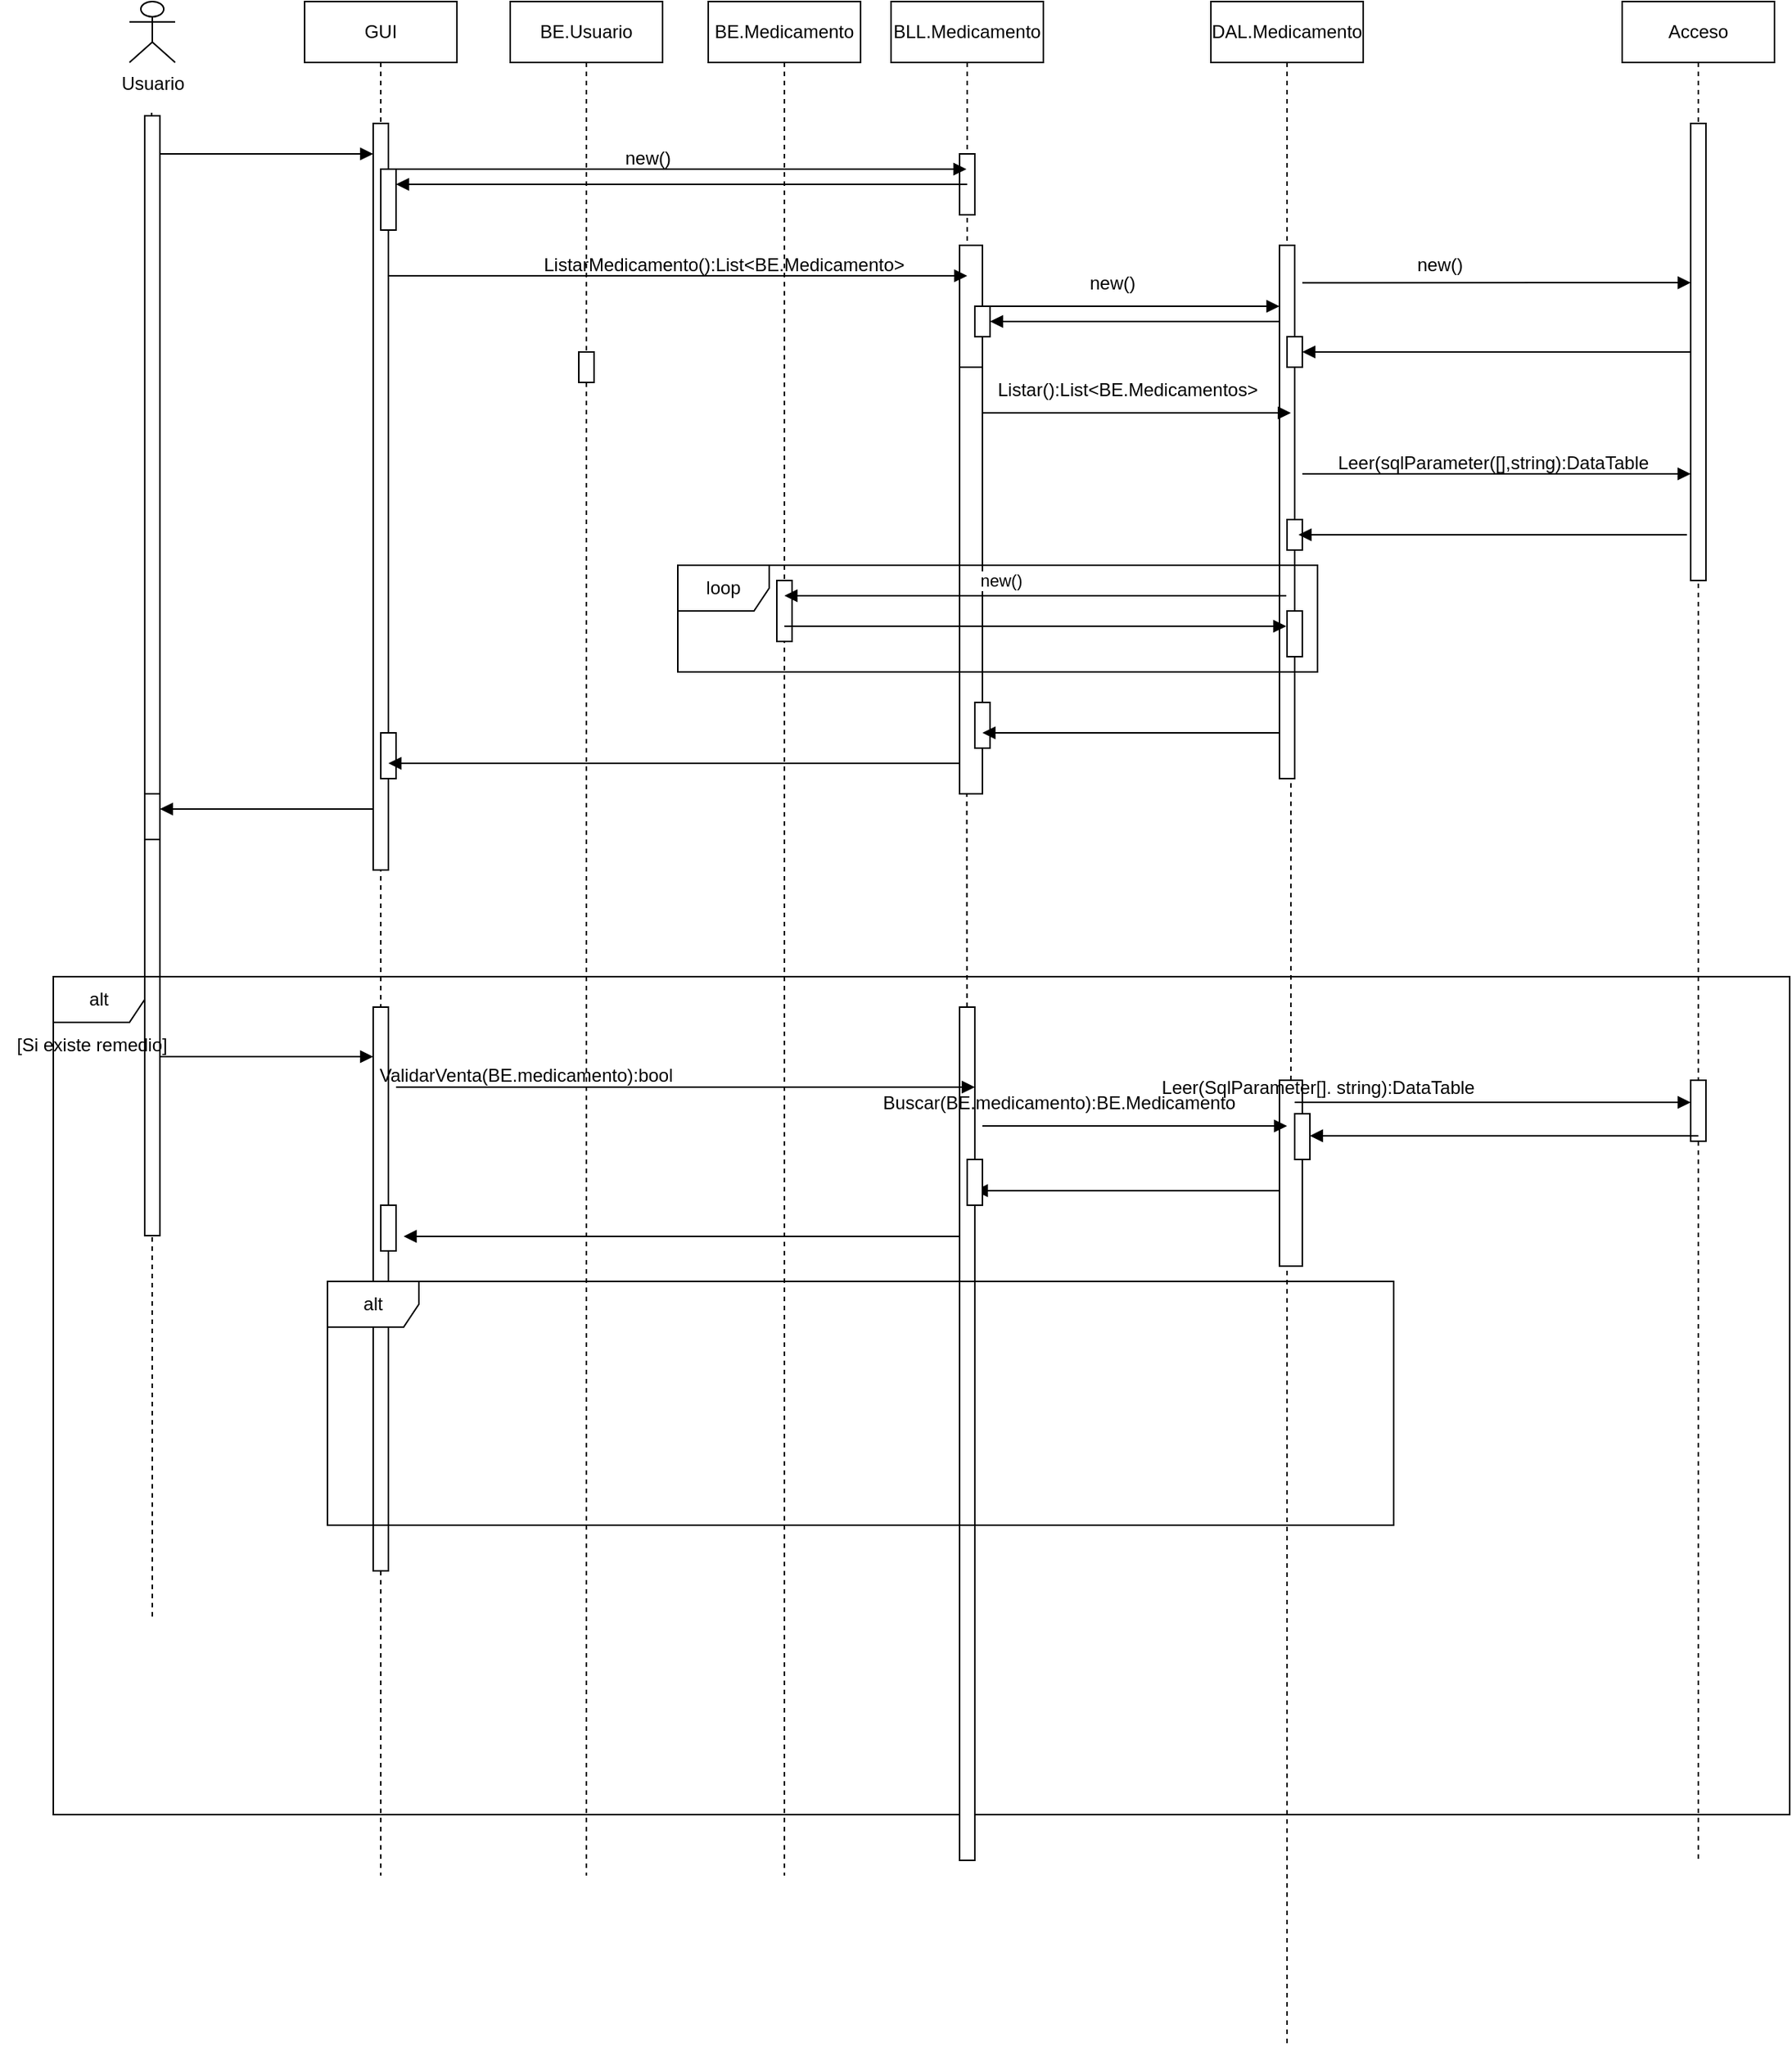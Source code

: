 <mxfile version="21.5.1" type="github">
  <diagram name="Page-1" id="2YBvvXClWsGukQMizWep">
    <mxGraphModel dx="1179" dy="549" grid="1" gridSize="10" guides="1" tooltips="1" connect="1" arrows="1" fold="1" page="1" pageScale="1" pageWidth="850" pageHeight="1100" math="0" shadow="0">
      <root>
        <mxCell id="0" />
        <mxCell id="1" parent="0" />
        <mxCell id="_Lcph79OAWCB3DBtrbPI-2" value="GUI" style="shape=umlLifeline;perimeter=lifelinePerimeter;whiteSpace=wrap;html=1;container=0;dropTarget=0;collapsible=0;recursiveResize=0;outlineConnect=0;portConstraint=eastwest;newEdgeStyle={&quot;edgeStyle&quot;:&quot;elbowEdgeStyle&quot;,&quot;elbow&quot;:&quot;vertical&quot;,&quot;curved&quot;:0,&quot;rounded&quot;:0};" vertex="1" parent="1">
          <mxGeometry x="375" y="40" width="100" height="1230" as="geometry" />
        </mxCell>
        <mxCell id="_Lcph79OAWCB3DBtrbPI-3" value="" style="html=1;points=[];perimeter=orthogonalPerimeter;outlineConnect=0;targetShapes=umlLifeline;portConstraint=eastwest;newEdgeStyle={&quot;edgeStyle&quot;:&quot;elbowEdgeStyle&quot;,&quot;elbow&quot;:&quot;vertical&quot;,&quot;curved&quot;:0,&quot;rounded&quot;:0};" vertex="1" parent="_Lcph79OAWCB3DBtrbPI-2">
          <mxGeometry x="45" y="80" width="10" height="490" as="geometry" />
        </mxCell>
        <mxCell id="_Lcph79OAWCB3DBtrbPI-26" value="" style="html=1;points=[];perimeter=orthogonalPerimeter;outlineConnect=0;targetShapes=umlLifeline;portConstraint=eastwest;newEdgeStyle={&quot;edgeStyle&quot;:&quot;elbowEdgeStyle&quot;,&quot;elbow&quot;:&quot;vertical&quot;,&quot;curved&quot;:0,&quot;rounded&quot;:0};" vertex="1" parent="_Lcph79OAWCB3DBtrbPI-2">
          <mxGeometry x="50" y="110" width="10" height="40" as="geometry" />
        </mxCell>
        <mxCell id="_Lcph79OAWCB3DBtrbPI-74" value="" style="html=1;points=[];perimeter=orthogonalPerimeter;outlineConnect=0;targetShapes=umlLifeline;portConstraint=eastwest;newEdgeStyle={&quot;edgeStyle&quot;:&quot;elbowEdgeStyle&quot;,&quot;elbow&quot;:&quot;vertical&quot;,&quot;curved&quot;:0,&quot;rounded&quot;:0};" vertex="1" parent="_Lcph79OAWCB3DBtrbPI-2">
          <mxGeometry x="50" y="480" width="10" height="30" as="geometry" />
        </mxCell>
        <mxCell id="_Lcph79OAWCB3DBtrbPI-4" value="BE.Usuario" style="shape=umlLifeline;perimeter=lifelinePerimeter;whiteSpace=wrap;html=1;container=0;dropTarget=0;collapsible=0;recursiveResize=0;outlineConnect=0;portConstraint=eastwest;newEdgeStyle={&quot;edgeStyle&quot;:&quot;elbowEdgeStyle&quot;,&quot;elbow&quot;:&quot;vertical&quot;,&quot;curved&quot;:0,&quot;rounded&quot;:0};" vertex="1" parent="1">
          <mxGeometry x="510" y="40" width="100" height="1230" as="geometry" />
        </mxCell>
        <mxCell id="_Lcph79OAWCB3DBtrbPI-5" value="" style="html=1;points=[];perimeter=orthogonalPerimeter;outlineConnect=0;targetShapes=umlLifeline;portConstraint=eastwest;newEdgeStyle={&quot;edgeStyle&quot;:&quot;elbowEdgeStyle&quot;,&quot;elbow&quot;:&quot;vertical&quot;,&quot;curved&quot;:0,&quot;rounded&quot;:0};" vertex="1" parent="_Lcph79OAWCB3DBtrbPI-4">
          <mxGeometry x="45" y="230" width="10" height="20" as="geometry" />
        </mxCell>
        <mxCell id="_Lcph79OAWCB3DBtrbPI-6" value="BE.Medicamento" style="shape=umlLifeline;perimeter=lifelinePerimeter;whiteSpace=wrap;html=1;container=0;dropTarget=0;collapsible=0;recursiveResize=0;outlineConnect=0;portConstraint=eastwest;newEdgeStyle={&quot;edgeStyle&quot;:&quot;elbowEdgeStyle&quot;,&quot;elbow&quot;:&quot;vertical&quot;,&quot;curved&quot;:0,&quot;rounded&quot;:0};" vertex="1" parent="1">
          <mxGeometry x="640" y="40" width="100" height="1230" as="geometry" />
        </mxCell>
        <mxCell id="_Lcph79OAWCB3DBtrbPI-7" value="" style="html=1;points=[];perimeter=orthogonalPerimeter;outlineConnect=0;targetShapes=umlLifeline;portConstraint=eastwest;newEdgeStyle={&quot;edgeStyle&quot;:&quot;elbowEdgeStyle&quot;,&quot;elbow&quot;:&quot;vertical&quot;,&quot;curved&quot;:0,&quot;rounded&quot;:0};" vertex="1" parent="_Lcph79OAWCB3DBtrbPI-6">
          <mxGeometry x="45" y="380" width="10" height="40" as="geometry" />
        </mxCell>
        <mxCell id="_Lcph79OAWCB3DBtrbPI-8" value="BLL.Medicamento" style="shape=umlLifeline;perimeter=lifelinePerimeter;whiteSpace=wrap;html=1;container=0;dropTarget=0;collapsible=0;recursiveResize=0;outlineConnect=0;portConstraint=eastwest;newEdgeStyle={&quot;edgeStyle&quot;:&quot;elbowEdgeStyle&quot;,&quot;elbow&quot;:&quot;vertical&quot;,&quot;curved&quot;:0,&quot;rounded&quot;:0};" vertex="1" parent="1">
          <mxGeometry x="760" y="40" width="100" height="520" as="geometry" />
        </mxCell>
        <mxCell id="_Lcph79OAWCB3DBtrbPI-9" value="" style="html=1;points=[];perimeter=orthogonalPerimeter;outlineConnect=0;targetShapes=umlLifeline;portConstraint=eastwest;newEdgeStyle={&quot;edgeStyle&quot;:&quot;elbowEdgeStyle&quot;,&quot;elbow&quot;:&quot;vertical&quot;,&quot;curved&quot;:0,&quot;rounded&quot;:0};" vertex="1" parent="_Lcph79OAWCB3DBtrbPI-8">
          <mxGeometry x="45" y="100" width="10" height="40" as="geometry" />
        </mxCell>
        <mxCell id="_Lcph79OAWCB3DBtrbPI-28" value="" style="html=1;points=[];perimeter=orthogonalPerimeter;outlineConnect=0;targetShapes=umlLifeline;portConstraint=eastwest;newEdgeStyle={&quot;edgeStyle&quot;:&quot;elbowEdgeStyle&quot;,&quot;elbow&quot;:&quot;vertical&quot;,&quot;curved&quot;:0,&quot;rounded&quot;:0};" vertex="1" parent="_Lcph79OAWCB3DBtrbPI-8">
          <mxGeometry x="45" y="160" width="15" height="80" as="geometry" />
        </mxCell>
        <mxCell id="_Lcph79OAWCB3DBtrbPI-35" value="" style="html=1;points=[];perimeter=orthogonalPerimeter;outlineConnect=0;targetShapes=umlLifeline;portConstraint=eastwest;newEdgeStyle={&quot;edgeStyle&quot;:&quot;elbowEdgeStyle&quot;,&quot;elbow&quot;:&quot;vertical&quot;,&quot;curved&quot;:0,&quot;rounded&quot;:0};" vertex="1" parent="_Lcph79OAWCB3DBtrbPI-8">
          <mxGeometry x="55" y="200" width="10" height="20" as="geometry" />
        </mxCell>
        <mxCell id="_Lcph79OAWCB3DBtrbPI-41" value="" style="html=1;points=[];perimeter=orthogonalPerimeter;outlineConnect=0;targetShapes=umlLifeline;portConstraint=eastwest;newEdgeStyle={&quot;edgeStyle&quot;:&quot;elbowEdgeStyle&quot;,&quot;elbow&quot;:&quot;vertical&quot;,&quot;curved&quot;:0,&quot;rounded&quot;:0};" vertex="1" parent="_Lcph79OAWCB3DBtrbPI-8">
          <mxGeometry x="45" y="240" width="15" height="280" as="geometry" />
        </mxCell>
        <mxCell id="_Lcph79OAWCB3DBtrbPI-68" value="" style="html=1;points=[];perimeter=orthogonalPerimeter;outlineConnect=0;targetShapes=umlLifeline;portConstraint=eastwest;newEdgeStyle={&quot;edgeStyle&quot;:&quot;elbowEdgeStyle&quot;,&quot;elbow&quot;:&quot;vertical&quot;,&quot;curved&quot;:0,&quot;rounded&quot;:0};" vertex="1" parent="_Lcph79OAWCB3DBtrbPI-8">
          <mxGeometry x="55" y="460" width="10" height="30" as="geometry" />
        </mxCell>
        <mxCell id="_Lcph79OAWCB3DBtrbPI-10" value="Usuario&lt;br&gt;" style="shape=umlActor;verticalLabelPosition=bottom;verticalAlign=top;html=1;outlineConnect=0;" vertex="1" parent="1">
          <mxGeometry x="260" y="40" width="30" height="40" as="geometry" />
        </mxCell>
        <mxCell id="_Lcph79OAWCB3DBtrbPI-12" value="" style="html=1;verticalAlign=bottom;endArrow=block;edgeStyle=elbowEdgeStyle;elbow=vertical;curved=0;rounded=0;" edge="1" parent="1">
          <mxGeometry relative="1" as="geometry">
            <mxPoint x="280" y="140" as="sourcePoint" />
            <Array as="points" />
            <mxPoint x="420" y="140" as="targetPoint" />
          </mxGeometry>
        </mxCell>
        <mxCell id="_Lcph79OAWCB3DBtrbPI-19" value="" style="endArrow=none;dashed=1;html=1;rounded=0;" edge="1" parent="1">
          <mxGeometry width="50" height="50" relative="1" as="geometry">
            <mxPoint x="275" y="1100" as="sourcePoint" />
            <mxPoint x="274.58" y="110" as="targetPoint" />
          </mxGeometry>
        </mxCell>
        <mxCell id="_Lcph79OAWCB3DBtrbPI-20" value="DAL.Medicamento" style="shape=umlLifeline;perimeter=lifelinePerimeter;whiteSpace=wrap;html=1;container=0;dropTarget=0;collapsible=0;recursiveResize=0;outlineConnect=0;portConstraint=eastwest;newEdgeStyle={&quot;edgeStyle&quot;:&quot;elbowEdgeStyle&quot;,&quot;elbow&quot;:&quot;vertical&quot;,&quot;curved&quot;:0,&quot;rounded&quot;:0};" vertex="1" parent="1">
          <mxGeometry x="970" y="40" width="100" height="510" as="geometry" />
        </mxCell>
        <mxCell id="_Lcph79OAWCB3DBtrbPI-21" value="" style="html=1;points=[];perimeter=orthogonalPerimeter;outlineConnect=0;targetShapes=umlLifeline;portConstraint=eastwest;newEdgeStyle={&quot;edgeStyle&quot;:&quot;elbowEdgeStyle&quot;,&quot;elbow&quot;:&quot;vertical&quot;,&quot;curved&quot;:0,&quot;rounded&quot;:0};" vertex="1" parent="_Lcph79OAWCB3DBtrbPI-20">
          <mxGeometry x="45" y="160" width="10" height="350" as="geometry" />
        </mxCell>
        <mxCell id="_Lcph79OAWCB3DBtrbPI-50" value="" style="html=1;points=[];perimeter=orthogonalPerimeter;outlineConnect=0;targetShapes=umlLifeline;portConstraint=eastwest;newEdgeStyle={&quot;edgeStyle&quot;:&quot;elbowEdgeStyle&quot;,&quot;elbow&quot;:&quot;vertical&quot;,&quot;curved&quot;:0,&quot;rounded&quot;:0};" vertex="1" parent="_Lcph79OAWCB3DBtrbPI-20">
          <mxGeometry x="50" y="220" width="10" height="20" as="geometry" />
        </mxCell>
        <mxCell id="_Lcph79OAWCB3DBtrbPI-57" value="" style="html=1;points=[];perimeter=orthogonalPerimeter;outlineConnect=0;targetShapes=umlLifeline;portConstraint=eastwest;newEdgeStyle={&quot;edgeStyle&quot;:&quot;elbowEdgeStyle&quot;,&quot;elbow&quot;:&quot;vertical&quot;,&quot;curved&quot;:0,&quot;rounded&quot;:0};" vertex="1" parent="_Lcph79OAWCB3DBtrbPI-20">
          <mxGeometry x="50" y="340" width="10" height="20" as="geometry" />
        </mxCell>
        <mxCell id="_Lcph79OAWCB3DBtrbPI-59" value="" style="html=1;points=[];perimeter=orthogonalPerimeter;outlineConnect=0;targetShapes=umlLifeline;portConstraint=eastwest;newEdgeStyle={&quot;edgeStyle&quot;:&quot;elbowEdgeStyle&quot;,&quot;elbow&quot;:&quot;vertical&quot;,&quot;curved&quot;:0,&quot;rounded&quot;:0};" vertex="1" parent="_Lcph79OAWCB3DBtrbPI-20">
          <mxGeometry x="50" y="400" width="10" height="30" as="geometry" />
        </mxCell>
        <mxCell id="_Lcph79OAWCB3DBtrbPI-22" value="Acceso" style="shape=umlLifeline;perimeter=lifelinePerimeter;whiteSpace=wrap;html=1;container=0;dropTarget=0;collapsible=0;recursiveResize=0;outlineConnect=0;portConstraint=eastwest;newEdgeStyle={&quot;edgeStyle&quot;:&quot;elbowEdgeStyle&quot;,&quot;elbow&quot;:&quot;vertical&quot;,&quot;curved&quot;:0,&quot;rounded&quot;:0};" vertex="1" parent="1">
          <mxGeometry x="1240" y="40" width="100" height="1220" as="geometry" />
        </mxCell>
        <mxCell id="_Lcph79OAWCB3DBtrbPI-23" value="" style="html=1;points=[];perimeter=orthogonalPerimeter;outlineConnect=0;targetShapes=umlLifeline;portConstraint=eastwest;newEdgeStyle={&quot;edgeStyle&quot;:&quot;elbowEdgeStyle&quot;,&quot;elbow&quot;:&quot;vertical&quot;,&quot;curved&quot;:0,&quot;rounded&quot;:0};" vertex="1" parent="_Lcph79OAWCB3DBtrbPI-22">
          <mxGeometry x="45" y="80" width="10" height="300" as="geometry" />
        </mxCell>
        <mxCell id="_Lcph79OAWCB3DBtrbPI-130" value="" style="html=1;points=[];perimeter=orthogonalPerimeter;outlineConnect=0;targetShapes=umlLifeline;portConstraint=eastwest;newEdgeStyle={&quot;edgeStyle&quot;:&quot;elbowEdgeStyle&quot;,&quot;elbow&quot;:&quot;vertical&quot;,&quot;curved&quot;:0,&quot;rounded&quot;:0};" vertex="1" parent="_Lcph79OAWCB3DBtrbPI-22">
          <mxGeometry x="45" y="708" width="10" height="40" as="geometry" />
        </mxCell>
        <mxCell id="_Lcph79OAWCB3DBtrbPI-24" value="" style="html=1;verticalAlign=bottom;endArrow=block;edgeStyle=elbowEdgeStyle;elbow=vertical;curved=0;rounded=0;" edge="1" parent="1" target="_Lcph79OAWCB3DBtrbPI-8">
          <mxGeometry relative="1" as="geometry">
            <mxPoint x="430" y="150" as="sourcePoint" />
            <Array as="points" />
            <mxPoint x="570" y="150" as="targetPoint" />
          </mxGeometry>
        </mxCell>
        <mxCell id="_Lcph79OAWCB3DBtrbPI-25" value="" style="html=1;verticalAlign=bottom;endArrow=block;edgeStyle=elbowEdgeStyle;elbow=vertical;curved=0;rounded=0;" edge="1" parent="1" target="_Lcph79OAWCB3DBtrbPI-26">
          <mxGeometry relative="1" as="geometry">
            <mxPoint x="440" y="160" as="sourcePoint" />
            <Array as="points">
              <mxPoint x="810" y="160" />
            </Array>
            <mxPoint x="440" y="160" as="targetPoint" />
          </mxGeometry>
        </mxCell>
        <mxCell id="_Lcph79OAWCB3DBtrbPI-27" value="new()" style="text;html=1;align=center;verticalAlign=middle;resizable=0;points=[];autosize=1;strokeColor=none;fillColor=none;" vertex="1" parent="1">
          <mxGeometry x="575" y="128" width="50" height="30" as="geometry" />
        </mxCell>
        <mxCell id="_Lcph79OAWCB3DBtrbPI-30" value="" style="html=1;verticalAlign=bottom;endArrow=block;edgeStyle=elbowEdgeStyle;elbow=vertical;curved=0;rounded=0;" edge="1" parent="1">
          <mxGeometry relative="1" as="geometry">
            <mxPoint x="430" y="220" as="sourcePoint" />
            <Array as="points" />
            <mxPoint x="810" y="220" as="targetPoint" />
          </mxGeometry>
        </mxCell>
        <mxCell id="_Lcph79OAWCB3DBtrbPI-31" value="ListarMedicamento():List&amp;lt;BE.Medicamento&amp;gt;" style="text;html=1;align=center;verticalAlign=middle;resizable=0;points=[];autosize=1;strokeColor=none;fillColor=none;" vertex="1" parent="1">
          <mxGeometry x="520" y="198" width="260" height="30" as="geometry" />
        </mxCell>
        <mxCell id="_Lcph79OAWCB3DBtrbPI-33" value="" style="html=1;verticalAlign=bottom;endArrow=block;edgeStyle=elbowEdgeStyle;elbow=vertical;curved=0;rounded=0;" edge="1" parent="1" source="_Lcph79OAWCB3DBtrbPI-28" target="_Lcph79OAWCB3DBtrbPI-21">
          <mxGeometry relative="1" as="geometry">
            <mxPoint x="820" y="220" as="sourcePoint" />
            <Array as="points" />
            <mxPoint x="930" y="220" as="targetPoint" />
          </mxGeometry>
        </mxCell>
        <mxCell id="_Lcph79OAWCB3DBtrbPI-34" value="new()" style="text;html=1;align=center;verticalAlign=middle;resizable=0;points=[];autosize=1;strokeColor=none;fillColor=none;" vertex="1" parent="1">
          <mxGeometry x="880" y="210" width="50" height="30" as="geometry" />
        </mxCell>
        <mxCell id="_Lcph79OAWCB3DBtrbPI-40" value="" style="html=1;verticalAlign=bottom;endArrow=block;edgeStyle=elbowEdgeStyle;elbow=vertical;curved=0;rounded=0;" edge="1" parent="1" source="_Lcph79OAWCB3DBtrbPI-21" target="_Lcph79OAWCB3DBtrbPI-35">
          <mxGeometry relative="1" as="geometry">
            <mxPoint x="910" y="250" as="sourcePoint" />
            <Array as="points">
              <mxPoint x="940" y="250" />
            </Array>
            <mxPoint x="830" y="250" as="targetPoint" />
          </mxGeometry>
        </mxCell>
        <mxCell id="_Lcph79OAWCB3DBtrbPI-45" value="" style="html=1;verticalAlign=bottom;endArrow=block;edgeStyle=elbowEdgeStyle;elbow=vertical;curved=0;rounded=0;entryX=0.5;entryY=0.765;entryDx=0;entryDy=0;entryPerimeter=0;" edge="1" parent="1">
          <mxGeometry relative="1" as="geometry">
            <mxPoint x="820" y="310" as="sourcePoint" />
            <Array as="points" />
            <mxPoint x="1022.5" y="310.05" as="targetPoint" />
          </mxGeometry>
        </mxCell>
        <mxCell id="_Lcph79OAWCB3DBtrbPI-46" value="Listar():List&amp;lt;BE.Medicamentos&amp;gt;" style="text;html=1;align=center;verticalAlign=middle;resizable=0;points=[];autosize=1;strokeColor=none;fillColor=none;" vertex="1" parent="1">
          <mxGeometry x="820" y="280" width="190" height="30" as="geometry" />
        </mxCell>
        <mxCell id="_Lcph79OAWCB3DBtrbPI-47" value="" style="html=1;verticalAlign=bottom;endArrow=block;edgeStyle=elbowEdgeStyle;elbow=vertical;curved=0;rounded=0;" edge="1" parent="1" target="_Lcph79OAWCB3DBtrbPI-23">
          <mxGeometry relative="1" as="geometry">
            <mxPoint x="1030" y="224.58" as="sourcePoint" />
            <Array as="points" />
            <mxPoint x="1225" y="224.58" as="targetPoint" />
          </mxGeometry>
        </mxCell>
        <mxCell id="_Lcph79OAWCB3DBtrbPI-48" value="new()" style="text;html=1;align=center;verticalAlign=middle;resizable=0;points=[];autosize=1;strokeColor=none;fillColor=none;" vertex="1" parent="1">
          <mxGeometry x="1095" y="198" width="50" height="30" as="geometry" />
        </mxCell>
        <mxCell id="_Lcph79OAWCB3DBtrbPI-49" value="" style="html=1;verticalAlign=bottom;endArrow=block;edgeStyle=elbowEdgeStyle;elbow=vertical;curved=0;rounded=0;" edge="1" parent="1" source="_Lcph79OAWCB3DBtrbPI-23" target="_Lcph79OAWCB3DBtrbPI-50">
          <mxGeometry relative="1" as="geometry">
            <mxPoint x="1215" y="270" as="sourcePoint" />
            <Array as="points" />
            <mxPoint x="1020" y="270" as="targetPoint" />
          </mxGeometry>
        </mxCell>
        <mxCell id="_Lcph79OAWCB3DBtrbPI-53" value="" style="endArrow=none;dashed=1;html=1;rounded=0;" edge="1" parent="1" source="_Lcph79OAWCB3DBtrbPI-125" target="_Lcph79OAWCB3DBtrbPI-21">
          <mxGeometry width="50" height="50" relative="1" as="geometry">
            <mxPoint x="1020" y="880" as="sourcePoint" />
            <mxPoint x="1019.5" y="370" as="targetPoint" />
          </mxGeometry>
        </mxCell>
        <mxCell id="_Lcph79OAWCB3DBtrbPI-54" value="" style="html=1;verticalAlign=bottom;endArrow=block;edgeStyle=elbowEdgeStyle;elbow=vertical;curved=0;rounded=0;" edge="1" parent="1">
          <mxGeometry relative="1" as="geometry">
            <mxPoint x="1030.004" y="350.048" as="sourcePoint" />
            <Array as="points" />
            <mxPoint x="1284.96" y="350" as="targetPoint" />
          </mxGeometry>
        </mxCell>
        <mxCell id="_Lcph79OAWCB3DBtrbPI-55" value="Leer(sqlParameter([],string):DataTable" style="text;html=1;align=center;verticalAlign=middle;resizable=0;points=[];autosize=1;strokeColor=none;fillColor=none;" vertex="1" parent="1">
          <mxGeometry x="1040" y="328" width="230" height="30" as="geometry" />
        </mxCell>
        <mxCell id="_Lcph79OAWCB3DBtrbPI-56" value="" style="html=1;verticalAlign=bottom;endArrow=block;edgeStyle=elbowEdgeStyle;elbow=vertical;curved=0;rounded=0;" edge="1" parent="1">
          <mxGeometry relative="1" as="geometry">
            <mxPoint x="1282.5" y="390" as="sourcePoint" />
            <Array as="points" />
            <mxPoint x="1027.5" y="390" as="targetPoint" />
          </mxGeometry>
        </mxCell>
        <mxCell id="_Lcph79OAWCB3DBtrbPI-58" value="" style="html=1;verticalAlign=bottom;endArrow=block;edgeStyle=elbowEdgeStyle;elbow=vertical;curved=0;rounded=0;" edge="1" parent="1" source="_Lcph79OAWCB3DBtrbPI-20" target="_Lcph79OAWCB3DBtrbPI-6">
          <mxGeometry relative="1" as="geometry">
            <mxPoint x="990" y="430" as="sourcePoint" />
            <Array as="points">
              <mxPoint x="915" y="430" />
            </Array>
            <mxPoint x="800" y="430" as="targetPoint" />
          </mxGeometry>
        </mxCell>
        <mxCell id="_Lcph79OAWCB3DBtrbPI-66" value="new()" style="edgeLabel;html=1;align=center;verticalAlign=middle;resizable=0;points=[];" vertex="1" connectable="0" parent="_Lcph79OAWCB3DBtrbPI-58">
          <mxGeometry x="0.136" y="-3" relative="1" as="geometry">
            <mxPoint x="-1" y="-7" as="offset" />
          </mxGeometry>
        </mxCell>
        <mxCell id="_Lcph79OAWCB3DBtrbPI-60" value="" style="html=1;verticalAlign=bottom;endArrow=block;edgeStyle=elbowEdgeStyle;elbow=vertical;curved=0;rounded=0;exitX=0.5;exitY=0.75;exitDx=0;exitDy=0;exitPerimeter=0;" edge="1" parent="1" source="_Lcph79OAWCB3DBtrbPI-7" target="_Lcph79OAWCB3DBtrbPI-20">
          <mxGeometry relative="1" as="geometry">
            <mxPoint x="700" y="450" as="sourcePoint" />
            <Array as="points" />
            <mxPoint x="895" y="450" as="targetPoint" />
          </mxGeometry>
        </mxCell>
        <mxCell id="_Lcph79OAWCB3DBtrbPI-65" value="loop" style="shape=umlFrame;whiteSpace=wrap;html=1;pointerEvents=0;" vertex="1" parent="1">
          <mxGeometry x="620" y="410" width="420" height="70" as="geometry" />
        </mxCell>
        <mxCell id="_Lcph79OAWCB3DBtrbPI-67" value="" style="endArrow=none;dashed=1;html=1;rounded=0;" edge="1" parent="1">
          <mxGeometry width="50" height="50" relative="1" as="geometry">
            <mxPoint x="810" y="880" as="sourcePoint" />
            <mxPoint x="809.74" y="560" as="targetPoint" />
          </mxGeometry>
        </mxCell>
        <mxCell id="_Lcph79OAWCB3DBtrbPI-71" value="" style="html=1;verticalAlign=bottom;endArrow=block;edgeStyle=elbowEdgeStyle;elbow=vertical;curved=0;rounded=0;" edge="1" parent="1" source="_Lcph79OAWCB3DBtrbPI-21">
          <mxGeometry relative="1" as="geometry">
            <mxPoint x="1010" y="520" as="sourcePoint" />
            <Array as="points">
              <mxPoint x="935" y="520" />
            </Array>
            <mxPoint x="820" y="520" as="targetPoint" />
          </mxGeometry>
        </mxCell>
        <mxCell id="_Lcph79OAWCB3DBtrbPI-73" value="" style="html=1;verticalAlign=bottom;endArrow=block;edgeStyle=elbowEdgeStyle;elbow=vertical;curved=0;rounded=0;" edge="1" parent="1" source="_Lcph79OAWCB3DBtrbPI-41" target="_Lcph79OAWCB3DBtrbPI-3">
          <mxGeometry relative="1" as="geometry">
            <mxPoint x="795" y="540" as="sourcePoint" />
            <Array as="points">
              <mxPoint x="715" y="540" />
            </Array>
            <mxPoint x="600" y="540" as="targetPoint" />
          </mxGeometry>
        </mxCell>
        <mxCell id="_Lcph79OAWCB3DBtrbPI-75" value="" style="html=1;points=[];perimeter=orthogonalPerimeter;outlineConnect=0;targetShapes=umlLifeline;portConstraint=eastwest;newEdgeStyle={&quot;edgeStyle&quot;:&quot;elbowEdgeStyle&quot;,&quot;elbow&quot;:&quot;vertical&quot;,&quot;curved&quot;:0,&quot;rounded&quot;:0};" vertex="1" parent="1">
          <mxGeometry x="270" y="115" width="10" height="735" as="geometry" />
        </mxCell>
        <mxCell id="_Lcph79OAWCB3DBtrbPI-76" value="" style="html=1;verticalAlign=bottom;endArrow=block;edgeStyle=elbowEdgeStyle;elbow=vertical;curved=0;rounded=0;" edge="1" parent="1" source="_Lcph79OAWCB3DBtrbPI-3">
          <mxGeometry relative="1" as="geometry">
            <mxPoint x="370" y="570" as="sourcePoint" />
            <Array as="points">
              <mxPoint x="385" y="570" />
            </Array>
            <mxPoint x="280" y="570" as="targetPoint" />
          </mxGeometry>
        </mxCell>
        <mxCell id="_Lcph79OAWCB3DBtrbPI-77" value="" style="html=1;points=[];perimeter=orthogonalPerimeter;outlineConnect=0;targetShapes=umlLifeline;portConstraint=eastwest;newEdgeStyle={&quot;edgeStyle&quot;:&quot;elbowEdgeStyle&quot;,&quot;elbow&quot;:&quot;vertical&quot;,&quot;curved&quot;:0,&quot;rounded&quot;:0};" vertex="1" parent="1">
          <mxGeometry x="270" y="560" width="10" height="30" as="geometry" />
        </mxCell>
        <mxCell id="_Lcph79OAWCB3DBtrbPI-118" value="alt" style="shape=umlFrame;whiteSpace=wrap;html=1;pointerEvents=0;" vertex="1" parent="1">
          <mxGeometry x="210" y="680" width="1140" height="550" as="geometry" />
        </mxCell>
        <mxCell id="_Lcph79OAWCB3DBtrbPI-119" value="[Si existe remedio]" style="text;html=1;align=center;verticalAlign=middle;resizable=0;points=[];autosize=1;strokeColor=none;fillColor=none;" vertex="1" parent="1">
          <mxGeometry x="175" y="710" width="120" height="30" as="geometry" />
        </mxCell>
        <mxCell id="_Lcph79OAWCB3DBtrbPI-120" value="" style="html=1;points=[];perimeter=orthogonalPerimeter;outlineConnect=0;targetShapes=umlLifeline;portConstraint=eastwest;newEdgeStyle={&quot;edgeStyle&quot;:&quot;elbowEdgeStyle&quot;,&quot;elbow&quot;:&quot;vertical&quot;,&quot;curved&quot;:0,&quot;rounded&quot;:0};" vertex="1" parent="1">
          <mxGeometry x="420" y="700" width="10" height="370" as="geometry" />
        </mxCell>
        <mxCell id="_Lcph79OAWCB3DBtrbPI-121" value="" style="html=1;points=[];perimeter=orthogonalPerimeter;outlineConnect=0;targetShapes=umlLifeline;portConstraint=eastwest;newEdgeStyle={&quot;edgeStyle&quot;:&quot;elbowEdgeStyle&quot;,&quot;elbow&quot;:&quot;vertical&quot;,&quot;curved&quot;:0,&quot;rounded&quot;:0};" vertex="1" parent="1">
          <mxGeometry x="805" y="700" width="10" height="560" as="geometry" />
        </mxCell>
        <mxCell id="_Lcph79OAWCB3DBtrbPI-123" value="" style="html=1;verticalAlign=bottom;endArrow=block;edgeStyle=elbowEdgeStyle;elbow=vertical;curved=0;rounded=0;" edge="1" parent="1">
          <mxGeometry relative="1" as="geometry">
            <mxPoint x="435" y="752.47" as="sourcePoint" />
            <Array as="points" />
            <mxPoint x="815" y="752.47" as="targetPoint" />
          </mxGeometry>
        </mxCell>
        <mxCell id="_Lcph79OAWCB3DBtrbPI-124" value="ValidarVenta(BE.medicamento):bool" style="text;html=1;align=center;verticalAlign=middle;resizable=0;points=[];autosize=1;strokeColor=none;fillColor=none;" vertex="1" parent="1">
          <mxGeometry x="410" y="730" width="220" height="30" as="geometry" />
        </mxCell>
        <mxCell id="_Lcph79OAWCB3DBtrbPI-126" value="" style="endArrow=none;dashed=1;html=1;rounded=0;" edge="1" parent="1">
          <mxGeometry width="50" height="50" relative="1" as="geometry">
            <mxPoint x="1020" y="1380" as="sourcePoint" />
            <mxPoint x="1020" y="820" as="targetPoint" />
          </mxGeometry>
        </mxCell>
        <mxCell id="_Lcph79OAWCB3DBtrbPI-125" value="" style="html=1;points=[];perimeter=orthogonalPerimeter;outlineConnect=0;targetShapes=umlLifeline;portConstraint=eastwest;newEdgeStyle={&quot;edgeStyle&quot;:&quot;elbowEdgeStyle&quot;,&quot;elbow&quot;:&quot;vertical&quot;,&quot;curved&quot;:0,&quot;rounded&quot;:0};" vertex="1" parent="1">
          <mxGeometry x="1015" y="748" width="15" height="122" as="geometry" />
        </mxCell>
        <mxCell id="_Lcph79OAWCB3DBtrbPI-127" value="" style="html=1;verticalAlign=bottom;endArrow=block;edgeStyle=elbowEdgeStyle;elbow=vertical;curved=0;rounded=0;" edge="1" parent="1">
          <mxGeometry relative="1" as="geometry">
            <mxPoint x="820" y="778.001" as="sourcePoint" />
            <Array as="points" />
            <mxPoint x="1020" y="778.001" as="targetPoint" />
          </mxGeometry>
        </mxCell>
        <mxCell id="_Lcph79OAWCB3DBtrbPI-128" value="Buscar(BE.medicamento):BE.Medicamento" style="text;html=1;align=center;verticalAlign=middle;resizable=0;points=[];autosize=1;strokeColor=none;fillColor=none;" vertex="1" parent="1">
          <mxGeometry x="745" y="748" width="250" height="30" as="geometry" />
        </mxCell>
        <mxCell id="_Lcph79OAWCB3DBtrbPI-129" value="" style="html=1;verticalAlign=bottom;endArrow=block;edgeStyle=elbowEdgeStyle;elbow=vertical;curved=0;rounded=0;" edge="1" parent="1" target="_Lcph79OAWCB3DBtrbPI-130">
          <mxGeometry relative="1" as="geometry">
            <mxPoint x="1025" y="762.47" as="sourcePoint" />
            <Array as="points" />
            <mxPoint x="1225" y="762.47" as="targetPoint" />
          </mxGeometry>
        </mxCell>
        <mxCell id="_Lcph79OAWCB3DBtrbPI-131" value="Leer(SqlParameter[]. string):DataTable" style="text;html=1;align=center;verticalAlign=middle;resizable=0;points=[];autosize=1;strokeColor=none;fillColor=none;" vertex="1" parent="1">
          <mxGeometry x="925" y="738" width="230" height="30" as="geometry" />
        </mxCell>
        <mxCell id="_Lcph79OAWCB3DBtrbPI-132" value="" style="html=1;points=[];perimeter=orthogonalPerimeter;outlineConnect=0;targetShapes=umlLifeline;portConstraint=eastwest;newEdgeStyle={&quot;edgeStyle&quot;:&quot;elbowEdgeStyle&quot;,&quot;elbow&quot;:&quot;vertical&quot;,&quot;curved&quot;:0,&quot;rounded&quot;:0};" vertex="1" parent="1">
          <mxGeometry x="1025" y="770" width="10" height="30" as="geometry" />
        </mxCell>
        <mxCell id="_Lcph79OAWCB3DBtrbPI-133" value="" style="html=1;verticalAlign=bottom;endArrow=block;edgeStyle=elbowEdgeStyle;elbow=vertical;curved=0;rounded=0;exitX=0.5;exitY=0.912;exitDx=0;exitDy=0;exitPerimeter=0;" edge="1" parent="1" source="_Lcph79OAWCB3DBtrbPI-130" target="_Lcph79OAWCB3DBtrbPI-132">
          <mxGeometry relative="1" as="geometry">
            <mxPoint x="1265" y="784.47" as="sourcePoint" />
            <Array as="points">
              <mxPoint x="1185" y="784.47" />
            </Array>
            <mxPoint x="1070" y="784.47" as="targetPoint" />
          </mxGeometry>
        </mxCell>
        <mxCell id="_Lcph79OAWCB3DBtrbPI-134" value="" style="html=1;verticalAlign=bottom;endArrow=block;edgeStyle=elbowEdgeStyle;elbow=vertical;curved=0;rounded=0;" edge="1" parent="1" source="_Lcph79OAWCB3DBtrbPI-125" target="_Lcph79OAWCB3DBtrbPI-121">
          <mxGeometry relative="1" as="geometry">
            <mxPoint x="1010" y="820" as="sourcePoint" />
            <Array as="points">
              <mxPoint x="955" y="820.47" />
            </Array>
            <mxPoint x="820" y="820" as="targetPoint" />
          </mxGeometry>
        </mxCell>
        <mxCell id="_Lcph79OAWCB3DBtrbPI-135" value="" style="html=1;points=[];perimeter=orthogonalPerimeter;outlineConnect=0;targetShapes=umlLifeline;portConstraint=eastwest;newEdgeStyle={&quot;edgeStyle&quot;:&quot;elbowEdgeStyle&quot;,&quot;elbow&quot;:&quot;vertical&quot;,&quot;curved&quot;:0,&quot;rounded&quot;:0};" vertex="1" parent="1">
          <mxGeometry x="810" y="800" width="10" height="30" as="geometry" />
        </mxCell>
        <mxCell id="_Lcph79OAWCB3DBtrbPI-136" value="" style="html=1;points=[];perimeter=orthogonalPerimeter;outlineConnect=0;targetShapes=umlLifeline;portConstraint=eastwest;newEdgeStyle={&quot;edgeStyle&quot;:&quot;elbowEdgeStyle&quot;,&quot;elbow&quot;:&quot;vertical&quot;,&quot;curved&quot;:0,&quot;rounded&quot;:0};" vertex="1" parent="1">
          <mxGeometry x="425" y="830" width="10" height="30" as="geometry" />
        </mxCell>
        <mxCell id="_Lcph79OAWCB3DBtrbPI-138" value="" style="html=1;verticalAlign=bottom;endArrow=block;edgeStyle=elbowEdgeStyle;elbow=vertical;curved=0;rounded=0;entryX=1.5;entryY=0.667;entryDx=0;entryDy=0;entryPerimeter=0;" edge="1" parent="1" source="_Lcph79OAWCB3DBtrbPI-121" target="_Lcph79OAWCB3DBtrbPI-136">
          <mxGeometry relative="1" as="geometry">
            <mxPoint x="690" y="850" as="sourcePoint" />
            <Array as="points">
              <mxPoint x="630" y="850.47" />
            </Array>
            <mxPoint x="490" y="850" as="targetPoint" />
          </mxGeometry>
        </mxCell>
        <mxCell id="_Lcph79OAWCB3DBtrbPI-139" value="alt" style="shape=umlFrame;whiteSpace=wrap;html=1;pointerEvents=0;" vertex="1" parent="1">
          <mxGeometry x="390" y="880" width="700" height="160" as="geometry" />
        </mxCell>
        <mxCell id="_Lcph79OAWCB3DBtrbPI-140" value="" style="html=1;verticalAlign=bottom;endArrow=block;edgeStyle=elbowEdgeStyle;elbow=vertical;curved=0;rounded=0;" edge="1" parent="1">
          <mxGeometry relative="1" as="geometry">
            <mxPoint x="280" y="732.53" as="sourcePoint" />
            <Array as="points" />
            <mxPoint x="420" y="732.53" as="targetPoint" />
          </mxGeometry>
        </mxCell>
      </root>
    </mxGraphModel>
  </diagram>
</mxfile>

